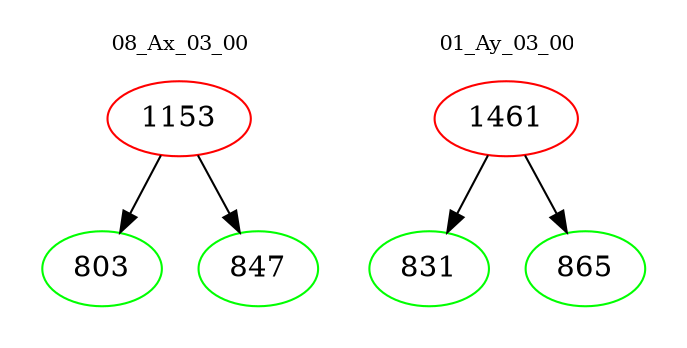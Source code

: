 digraph{
subgraph cluster_0 {
color = white
label = "08_Ax_03_00";
fontsize=10;
T0_1153 [label="1153", color="red"]
T0_1153 -> T0_803 [color="black"]
T0_803 [label="803", color="green"]
T0_1153 -> T0_847 [color="black"]
T0_847 [label="847", color="green"]
}
subgraph cluster_1 {
color = white
label = "01_Ay_03_00";
fontsize=10;
T1_1461 [label="1461", color="red"]
T1_1461 -> T1_831 [color="black"]
T1_831 [label="831", color="green"]
T1_1461 -> T1_865 [color="black"]
T1_865 [label="865", color="green"]
}
}
